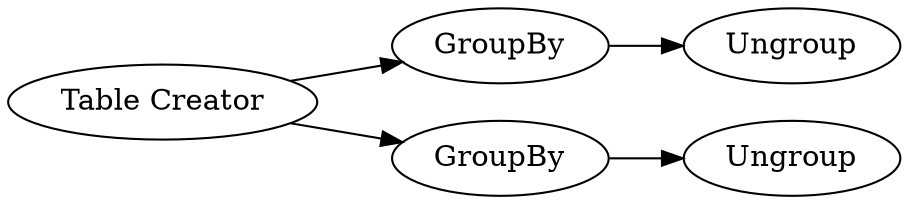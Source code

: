 digraph {
	22 -> 9
	9 -> 12
	8 -> 11
	22 -> 8
	22 [label="Table Creator"]
	9 [label=GroupBy]
	11 [label=Ungroup]
	8 [label=GroupBy]
	12 [label=Ungroup]
	rankdir=LR
}
